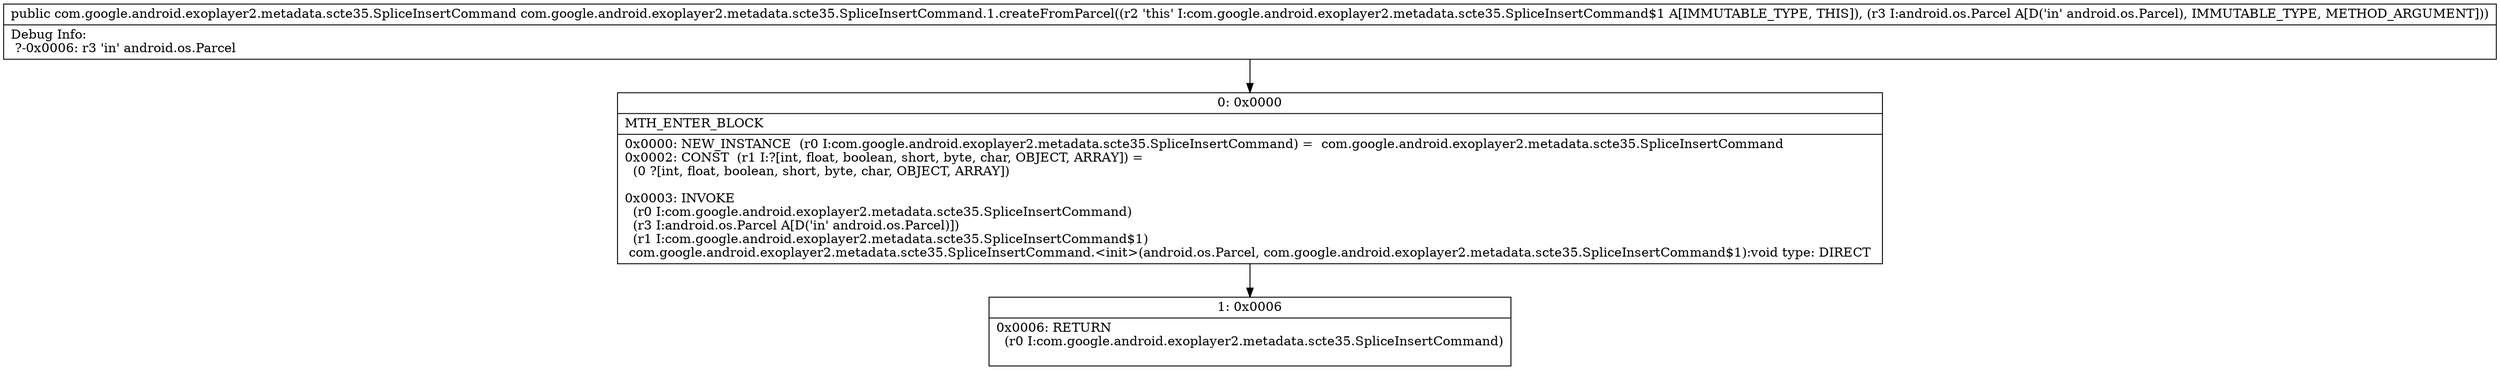 digraph "CFG forcom.google.android.exoplayer2.metadata.scte35.SpliceInsertCommand.1.createFromParcel(Landroid\/os\/Parcel;)Lcom\/google\/android\/exoplayer2\/metadata\/scte35\/SpliceInsertCommand;" {
Node_0 [shape=record,label="{0\:\ 0x0000|MTH_ENTER_BLOCK\l|0x0000: NEW_INSTANCE  (r0 I:com.google.android.exoplayer2.metadata.scte35.SpliceInsertCommand) =  com.google.android.exoplayer2.metadata.scte35.SpliceInsertCommand \l0x0002: CONST  (r1 I:?[int, float, boolean, short, byte, char, OBJECT, ARRAY]) = \l  (0 ?[int, float, boolean, short, byte, char, OBJECT, ARRAY])\l \l0x0003: INVOKE  \l  (r0 I:com.google.android.exoplayer2.metadata.scte35.SpliceInsertCommand)\l  (r3 I:android.os.Parcel A[D('in' android.os.Parcel)])\l  (r1 I:com.google.android.exoplayer2.metadata.scte35.SpliceInsertCommand$1)\l com.google.android.exoplayer2.metadata.scte35.SpliceInsertCommand.\<init\>(android.os.Parcel, com.google.android.exoplayer2.metadata.scte35.SpliceInsertCommand$1):void type: DIRECT \l}"];
Node_1 [shape=record,label="{1\:\ 0x0006|0x0006: RETURN  \l  (r0 I:com.google.android.exoplayer2.metadata.scte35.SpliceInsertCommand)\l \l}"];
MethodNode[shape=record,label="{public com.google.android.exoplayer2.metadata.scte35.SpliceInsertCommand com.google.android.exoplayer2.metadata.scte35.SpliceInsertCommand.1.createFromParcel((r2 'this' I:com.google.android.exoplayer2.metadata.scte35.SpliceInsertCommand$1 A[IMMUTABLE_TYPE, THIS]), (r3 I:android.os.Parcel A[D('in' android.os.Parcel), IMMUTABLE_TYPE, METHOD_ARGUMENT]))  | Debug Info:\l  ?\-0x0006: r3 'in' android.os.Parcel\l}"];
MethodNode -> Node_0;
Node_0 -> Node_1;
}

